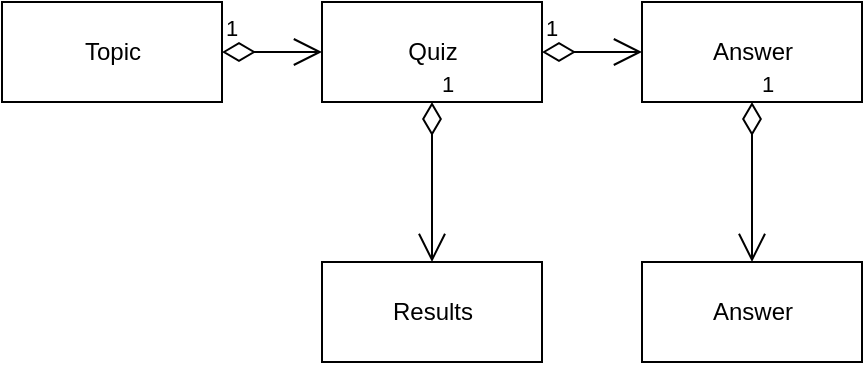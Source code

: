 <mxfile version="13.0.9">
    <diagram id="Ap3nSG7JiYRetbxoKezD" name="Page-1">
        <mxGraphModel dx="758" dy="638" grid="1" gridSize="10" guides="1" tooltips="1" connect="1" arrows="1" fold="1" page="1" pageScale="1" pageWidth="827" pageHeight="1169" math="0" shadow="0">
            <root>
                <mxCell id="0"/>
                <mxCell id="1" parent="0"/>
                <mxCell id="2" value="Topic" style="html=1;" parent="1" vertex="1">
                    <mxGeometry x="60" y="70" width="110" height="50" as="geometry"/>
                </mxCell>
                <mxCell id="3" value="Quiz" style="html=1;" parent="1" vertex="1">
                    <mxGeometry x="220" y="70" width="110" height="50" as="geometry"/>
                </mxCell>
                <mxCell id="4" value="Question" style="html=1;" parent="1" vertex="1">
                    <mxGeometry x="380" y="70" width="110" height="50" as="geometry"/>
                </mxCell>
                <mxCell id="7" value="Answer" style="html=1;" parent="1" vertex="1">
                    <mxGeometry x="380" y="200" width="110" height="50" as="geometry"/>
                </mxCell>
                <mxCell id="15" value="Answer" style="html=1;" vertex="1" parent="1">
                    <mxGeometry x="380" y="70" width="110" height="50" as="geometry"/>
                </mxCell>
                <mxCell id="9" value="1" style="endArrow=open;html=1;endSize=12;startArrow=diamondThin;startSize=14;startFill=0;edgeStyle=orthogonalEdgeStyle;align=left;verticalAlign=bottom;exitX=1;exitY=0.5;exitDx=0;exitDy=0;" edge="1" parent="1" source="2">
                    <mxGeometry x="-1" y="3" relative="1" as="geometry">
                        <mxPoint x="380" y="390" as="sourcePoint"/>
                        <mxPoint x="220" y="95" as="targetPoint"/>
                    </mxGeometry>
                </mxCell>
                <mxCell id="12" value="1" style="endArrow=open;html=1;endSize=12;startArrow=diamondThin;startSize=14;startFill=0;edgeStyle=orthogonalEdgeStyle;align=left;verticalAlign=bottom;" edge="1" parent="1" source="3" target="4">
                    <mxGeometry x="-1" y="3" relative="1" as="geometry">
                        <mxPoint x="330" y="94.66" as="sourcePoint"/>
                        <mxPoint x="380" y="94.66" as="targetPoint"/>
                    </mxGeometry>
                </mxCell>
                <mxCell id="14" value="1" style="endArrow=open;html=1;endSize=12;startArrow=diamondThin;startSize=14;startFill=0;edgeStyle=orthogonalEdgeStyle;align=left;verticalAlign=bottom;exitX=0.5;exitY=1;exitDx=0;exitDy=0;entryX=0.5;entryY=0;entryDx=0;entryDy=0;" edge="1" parent="1" source="4" target="7">
                    <mxGeometry x="-1" y="3" relative="1" as="geometry">
                        <mxPoint x="440" y="140" as="sourcePoint"/>
                        <mxPoint x="600" y="140" as="targetPoint"/>
                    </mxGeometry>
                </mxCell>
                <mxCell id="16" value="Results" style="html=1;" vertex="1" parent="1">
                    <mxGeometry x="220" y="200" width="110" height="50" as="geometry"/>
                </mxCell>
                <mxCell id="17" value="1" style="endArrow=open;html=1;endSize=12;startArrow=diamondThin;startSize=14;startFill=0;edgeStyle=orthogonalEdgeStyle;align=left;verticalAlign=bottom;entryX=0.5;entryY=0;entryDx=0;entryDy=0;" edge="1" parent="1" target="16" source="3">
                    <mxGeometry x="-1" y="3" relative="1" as="geometry">
                        <mxPoint x="275" y="120" as="sourcePoint"/>
                        <mxPoint x="440" y="140" as="targetPoint"/>
                    </mxGeometry>
                </mxCell>
            </root>
        </mxGraphModel>
    </diagram>
</mxfile>